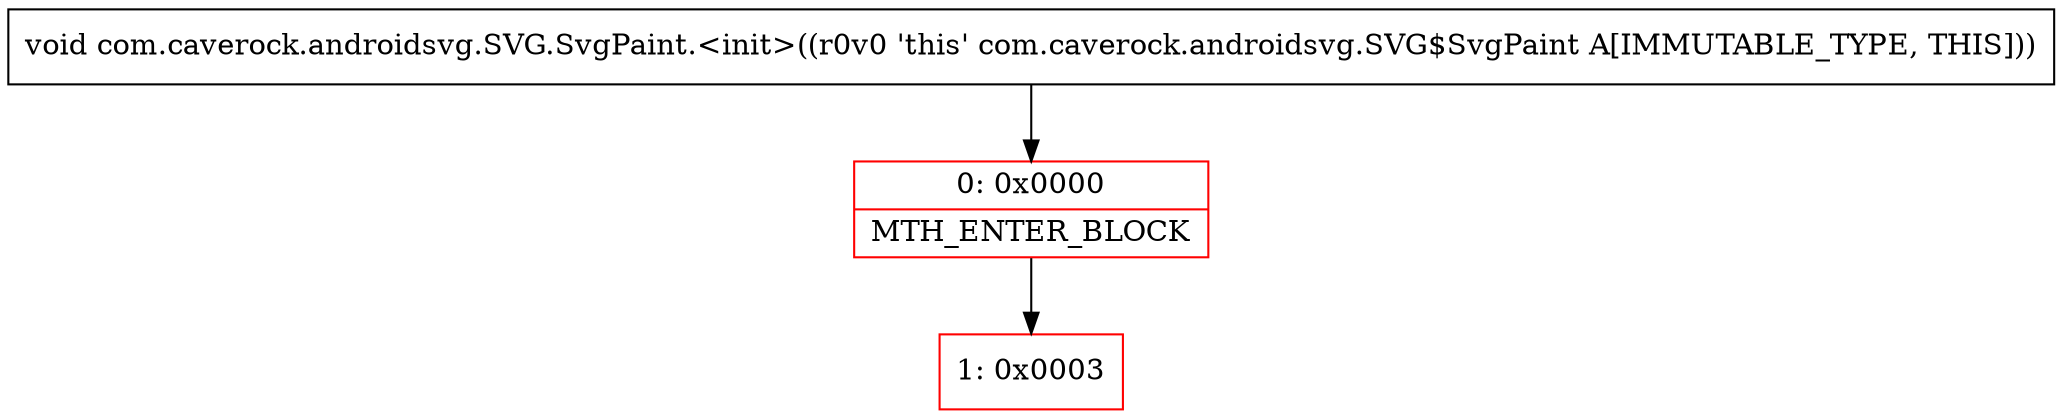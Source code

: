 digraph "CFG forcom.caverock.androidsvg.SVG.SvgPaint.\<init\>()V" {
subgraph cluster_Region_952828546 {
label = "R(0)";
node [shape=record,color=blue];
}
Node_0 [shape=record,color=red,label="{0\:\ 0x0000|MTH_ENTER_BLOCK\l}"];
Node_1 [shape=record,color=red,label="{1\:\ 0x0003}"];
MethodNode[shape=record,label="{void com.caverock.androidsvg.SVG.SvgPaint.\<init\>((r0v0 'this' com.caverock.androidsvg.SVG$SvgPaint A[IMMUTABLE_TYPE, THIS])) }"];
MethodNode -> Node_0;
Node_0 -> Node_1;
}

